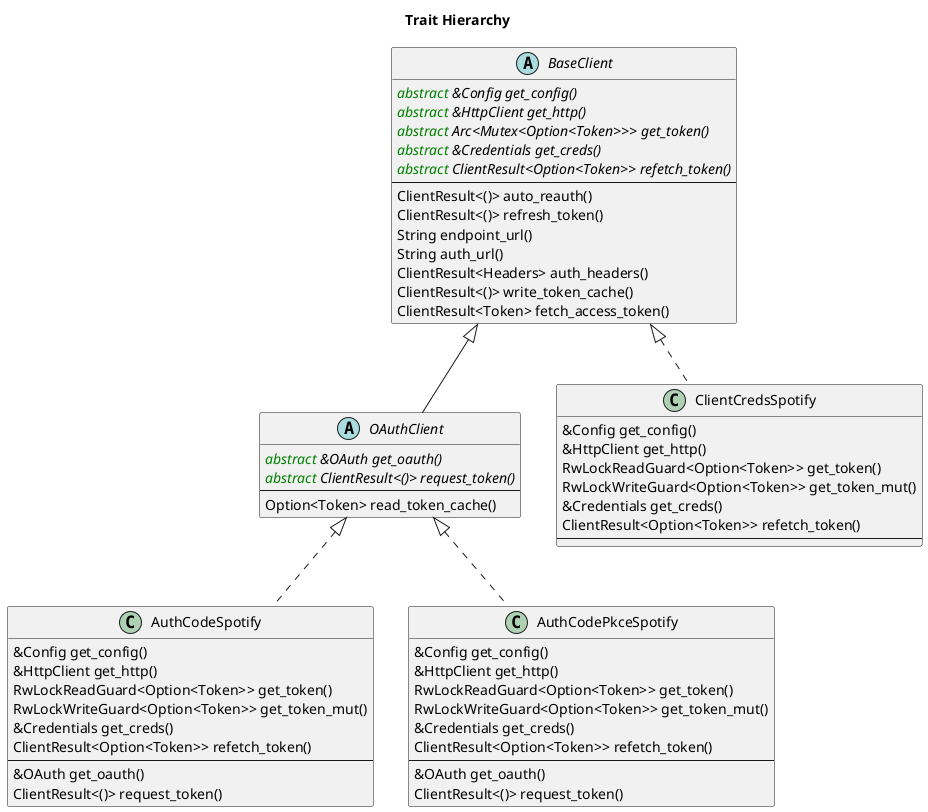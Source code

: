 @startuml
title Trait Hierarchy
abstract class BaseClient {
    <color:green>abstract</color> {abstract} &Config get_config()
    <color:green>abstract</color> {abstract} &HttpClient get_http()
    <color:green>abstract</color> {abstract} Arc<Mutex<Option<Token>>> get_token()
    <color:green>abstract</color> {abstract} &Credentials get_creds()
    <color:green>abstract</color> {abstract} ClientResult<Option<Token>> refetch_token()
    ---
    ClientResult<()> auto_reauth()
    ClientResult<()> refresh_token()
    String endpoint_url()
    String auth_url()
    ClientResult<Headers> auth_headers()
    ClientResult<()> write_token_cache()
    ClientResult<Token> fetch_access_token()
}

abstract class OAuthClient extends BaseClient{
    <color:green>abstract</color> {abstract} &OAuth get_oauth()
    <color:green>abstract</color> {abstract} ClientResult<()> request_token()
    ---
    Option<Token> read_token_cache()
}

class AuthCodeSpotify implements OAuthClient{
    &Config get_config()
    &HttpClient get_http()
    RwLockReadGuard<Option<Token>> get_token()
    RwLockWriteGuard<Option<Token>> get_token_mut()
    &Credentials get_creds()
    ClientResult<Option<Token>> refetch_token()
    ---
    &OAuth get_oauth()
    ClientResult<()> request_token()
}

class AuthCodePkceSpotify implements OAuthClient{
    &Config get_config()
    &HttpClient get_http()
    RwLockReadGuard<Option<Token>> get_token()
    RwLockWriteGuard<Option<Token>> get_token_mut()
    &Credentials get_creds()
    ClientResult<Option<Token>> refetch_token()
    ---
    &OAuth get_oauth()
    ClientResult<()> request_token()
}

class ClientCredsSpotify implements BaseClient{
    &Config get_config()
    &HttpClient get_http()
    RwLockReadGuard<Option<Token>> get_token()
    RwLockWriteGuard<Option<Token>> get_token_mut()
    &Credentials get_creds()
    ClientResult<Option<Token>> refetch_token()
    ---
}
@enduml
